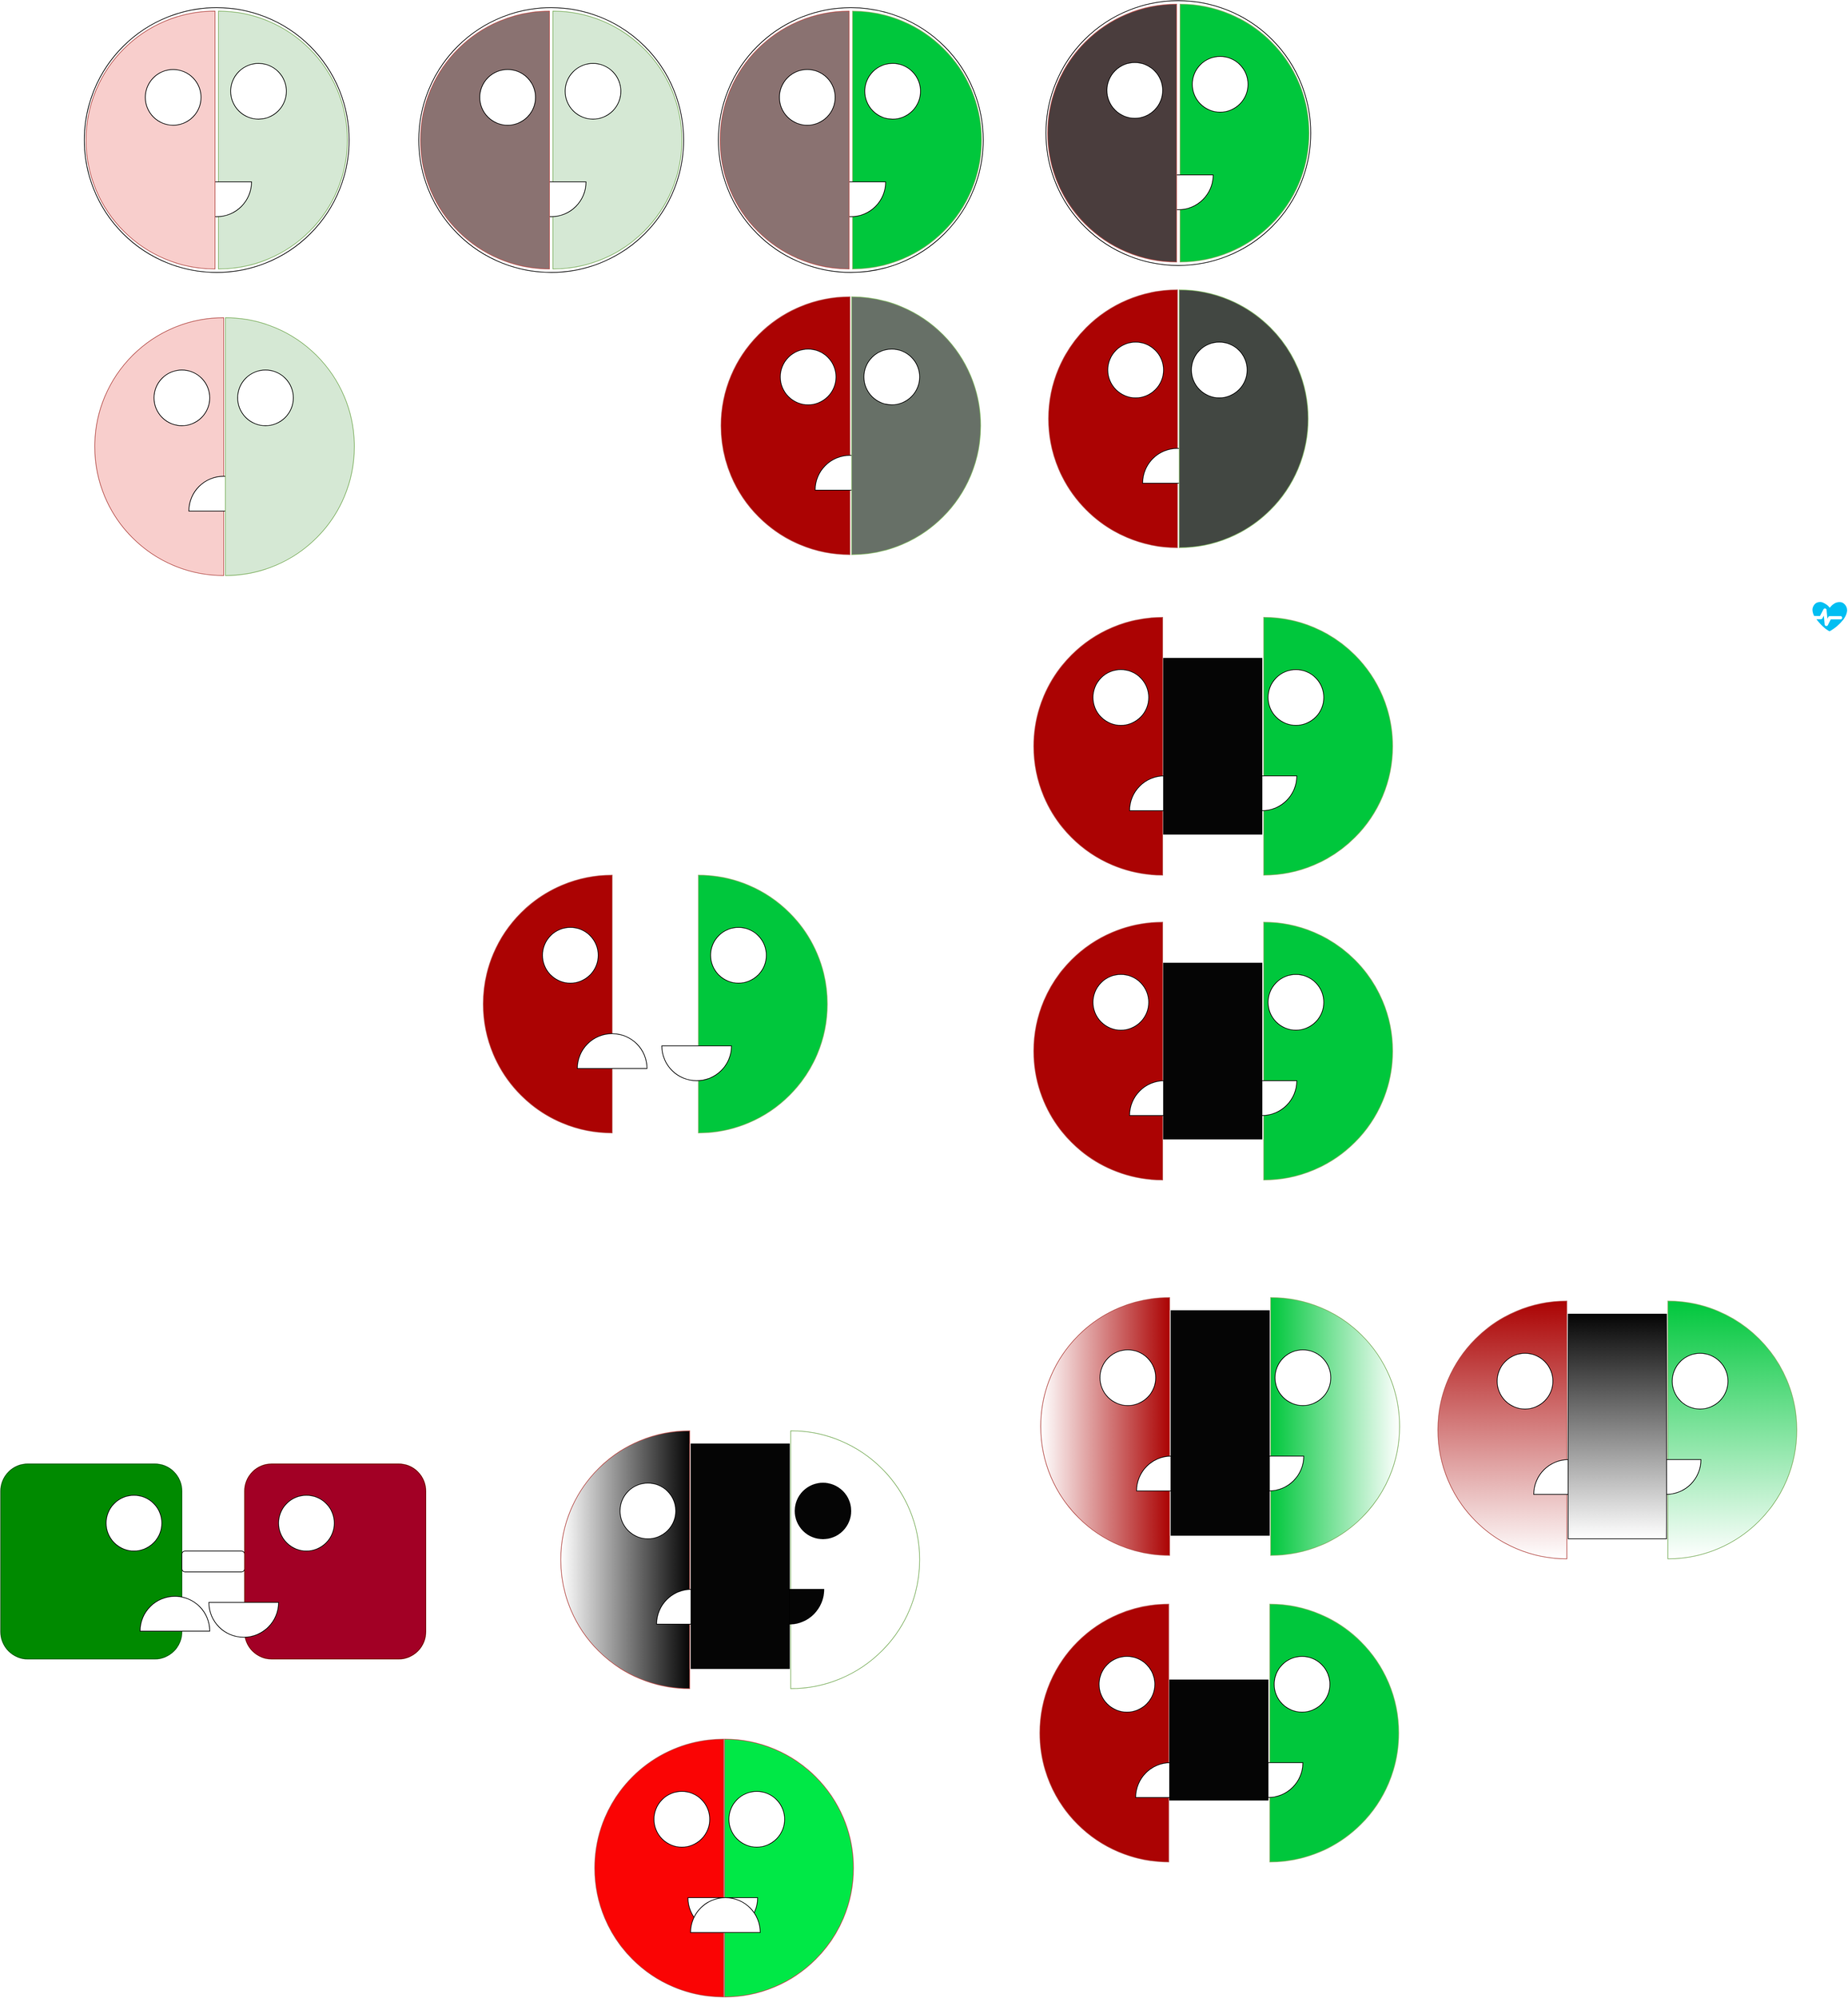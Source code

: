 <mxfile version="13.4.2" type="google"><diagram id="TpON2dBgbzvk9qf1uZwC" name="Page-1"><mxGraphModel dx="4063" dy="2269" grid="1" gridSize="10" guides="1" tooltips="1" connect="1" arrows="1" fold="1" page="1" pageScale="1" pageWidth="827" pageHeight="1169" math="0" shadow="0"><root><mxCell id="0"/><mxCell id="1" parent="0"/><mxCell id="b-UFkg6LdCbj20dCCzB2-52" value="" style="shape=image;html=1;verticalAlign=top;verticalLabelPosition=bottom;labelBackgroundColor=#ffffff;imageAspect=0;aspect=fixed;image=https://cdn0.iconfinder.com/data/icons/glyphpack/29/broken-heart-128.png;fillColor=#424742;" parent="1" vertex="1"><mxGeometry x="2180" y="862.5" width="220" height="220" as="geometry"/></mxCell><mxCell id="b-UFkg6LdCbj20dCCzB2-10" value="" style="ellipse;whiteSpace=wrap;html=1;aspect=fixed;" parent="1" vertex="1"><mxGeometry x="200" y="230" width="380" height="380" as="geometry"/></mxCell><mxCell id="b-UFkg6LdCbj20dCCzB2-11" value="" style="verticalLabelPosition=bottom;verticalAlign=top;html=1;shape=mxgraph.basic.half_circle;rotation=90;flipV=1;fillColor=#d5e8d4;strokeColor=#82b366;" parent="1" vertex="1"><mxGeometry x="300" y="327.5" width="370" height="185" as="geometry"/></mxCell><mxCell id="b-UFkg6LdCbj20dCCzB2-12" value="" style="ellipse;whiteSpace=wrap;html=1;aspect=fixed;" parent="1" vertex="1"><mxGeometry x="410" y="310" width="80" height="80" as="geometry"/></mxCell><mxCell id="b-UFkg6LdCbj20dCCzB2-5" value="" style="verticalLabelPosition=bottom;verticalAlign=top;html=1;shape=mxgraph.basic.half_circle;rotation=90;fillColor=#f8cecc;strokeColor=#b85450;" parent="1" vertex="1"><mxGeometry x="122.5" y="767.5" width="370" height="185" as="geometry"/></mxCell><mxCell id="b-UFkg6LdCbj20dCCzB2-7" value="" style="ellipse;whiteSpace=wrap;html=1;aspect=fixed;" parent="1" vertex="1"><mxGeometry x="300" y="750" width="80" height="80" as="geometry"/></mxCell><mxCell id="b-UFkg6LdCbj20dCCzB2-16" value="" style="verticalLabelPosition=bottom;verticalAlign=top;html=1;shape=mxgraph.basic.half_circle" parent="1" vertex="1"><mxGeometry x="340" y="480" width="100" height="50" as="geometry"/></mxCell><mxCell id="b-UFkg6LdCbj20dCCzB2-4" value="" style="verticalLabelPosition=bottom;verticalAlign=top;html=1;shape=mxgraph.basic.half_circle;rotation=-180;" parent="1" vertex="1"><mxGeometry x="350" y="902.5" width="100" height="50" as="geometry"/></mxCell><mxCell id="b-UFkg6LdCbj20dCCzB2-14" value="" style="verticalLabelPosition=bottom;verticalAlign=top;html=1;shape=mxgraph.basic.half_circle;rotation=90;fillColor=#f8cecc;strokeColor=#b85450;" parent="1" vertex="1"><mxGeometry x="110" y="327.5" width="370" height="185" as="geometry"/></mxCell><mxCell id="b-UFkg6LdCbj20dCCzB2-15" value="" style="ellipse;whiteSpace=wrap;html=1;aspect=fixed;" parent="1" vertex="1"><mxGeometry x="287.5" y="318.75" width="80" height="80" as="geometry"/></mxCell><mxCell id="b-UFkg6LdCbj20dCCzB2-6" value="" style="verticalLabelPosition=bottom;verticalAlign=top;html=1;shape=mxgraph.basic.half_circle;rotation=90;flipV=1;fillColor=#d5e8d4;strokeColor=#82b366;" parent="1" vertex="1"><mxGeometry x="310" y="767.5" width="370" height="185" as="geometry"/></mxCell><mxCell id="b-UFkg6LdCbj20dCCzB2-8" value="" style="ellipse;whiteSpace=wrap;html=1;aspect=fixed;" parent="1" vertex="1"><mxGeometry x="420" y="750" width="80" height="80" as="geometry"/></mxCell><mxCell id="b-UFkg6LdCbj20dCCzB2-17" value="" style="ellipse;whiteSpace=wrap;html=1;aspect=fixed;" parent="1" vertex="1"><mxGeometry x="680" y="230" width="380" height="380" as="geometry"/></mxCell><mxCell id="b-UFkg6LdCbj20dCCzB2-18" value="" style="verticalLabelPosition=bottom;verticalAlign=top;html=1;shape=mxgraph.basic.half_circle;rotation=90;flipV=1;fillColor=#d5e8d4;strokeColor=#82b366;" parent="1" vertex="1"><mxGeometry x="780" y="327.5" width="370" height="185" as="geometry"/></mxCell><mxCell id="b-UFkg6LdCbj20dCCzB2-19" value="" style="ellipse;whiteSpace=wrap;html=1;aspect=fixed;" parent="1" vertex="1"><mxGeometry x="890" y="310" width="80" height="80" as="geometry"/></mxCell><mxCell id="b-UFkg6LdCbj20dCCzB2-20" value="" style="verticalLabelPosition=bottom;verticalAlign=top;html=1;shape=mxgraph.basic.half_circle;rotation=90;strokeColor=#b85450;fillColor=#AB0303;" parent="1" vertex="1"><mxGeometry x="1021.25" y="737.5" width="370" height="185" as="geometry"/></mxCell><mxCell id="b-UFkg6LdCbj20dCCzB2-21" value="" style="ellipse;whiteSpace=wrap;html=1;aspect=fixed;" parent="1" vertex="1"><mxGeometry x="1198.75" y="720" width="80" height="80" as="geometry"/></mxCell><mxCell id="b-UFkg6LdCbj20dCCzB2-22" value="" style="verticalLabelPosition=bottom;verticalAlign=top;html=1;shape=mxgraph.basic.half_circle" parent="1" vertex="1"><mxGeometry x="820" y="480" width="100" height="50" as="geometry"/></mxCell><mxCell id="b-UFkg6LdCbj20dCCzB2-23" value="" style="verticalLabelPosition=bottom;verticalAlign=top;html=1;shape=mxgraph.basic.half_circle;rotation=-180;" parent="1" vertex="1"><mxGeometry x="1248.75" y="872.5" width="100" height="50" as="geometry"/></mxCell><mxCell id="b-UFkg6LdCbj20dCCzB2-24" value="" style="verticalLabelPosition=bottom;verticalAlign=top;html=1;shape=mxgraph.basic.half_circle;rotation=90;strokeColor=#b85450;fillColor=#8A7271;" parent="1" vertex="1"><mxGeometry x="590" y="327.5" width="370" height="185" as="geometry"/></mxCell><mxCell id="b-UFkg6LdCbj20dCCzB2-25" value="" style="ellipse;whiteSpace=wrap;html=1;aspect=fixed;" parent="1" vertex="1"><mxGeometry x="767.5" y="318.75" width="80" height="80" as="geometry"/></mxCell><mxCell id="b-UFkg6LdCbj20dCCzB2-26" value="" style="verticalLabelPosition=bottom;verticalAlign=top;html=1;shape=mxgraph.basic.half_circle;rotation=90;flipV=1;strokeColor=#82b366;fillColor=#677067;" parent="1" vertex="1"><mxGeometry x="1208.75" y="737.5" width="370" height="185" as="geometry"/></mxCell><mxCell id="b-UFkg6LdCbj20dCCzB2-27" value="" style="ellipse;whiteSpace=wrap;html=1;aspect=fixed;" parent="1" vertex="1"><mxGeometry x="1318.75" y="720" width="80" height="80" as="geometry"/></mxCell><mxCell id="b-UFkg6LdCbj20dCCzB2-28" value="" style="ellipse;whiteSpace=wrap;html=1;aspect=fixed;" parent="1" vertex="1"><mxGeometry x="1110" y="230" width="380" height="380" as="geometry"/></mxCell><mxCell id="b-UFkg6LdCbj20dCCzB2-29" value="" style="verticalLabelPosition=bottom;verticalAlign=top;html=1;shape=mxgraph.basic.half_circle;rotation=90;flipV=1;strokeColor=#82b366;fillColor=#00C73C;" parent="1" vertex="1"><mxGeometry x="1210" y="327.5" width="370" height="185" as="geometry"/></mxCell><mxCell id="b-UFkg6LdCbj20dCCzB2-30" value="" style="ellipse;whiteSpace=wrap;html=1;aspect=fixed;" parent="1" vertex="1"><mxGeometry x="1320" y="310" width="80" height="80" as="geometry"/></mxCell><mxCell id="b-UFkg6LdCbj20dCCzB2-31" value="" style="verticalLabelPosition=bottom;verticalAlign=top;html=1;shape=mxgraph.basic.half_circle" parent="1" vertex="1"><mxGeometry x="1250" y="480" width="100" height="50" as="geometry"/></mxCell><mxCell id="b-UFkg6LdCbj20dCCzB2-32" value="" style="verticalLabelPosition=bottom;verticalAlign=top;html=1;shape=mxgraph.basic.half_circle;rotation=90;strokeColor=#b85450;fillColor=#8A7271;" parent="1" vertex="1"><mxGeometry x="1020" y="327.5" width="370" height="185" as="geometry"/></mxCell><mxCell id="b-UFkg6LdCbj20dCCzB2-33" value="" style="ellipse;whiteSpace=wrap;html=1;aspect=fixed;" parent="1" vertex="1"><mxGeometry x="1197.5" y="318.75" width="80" height="80" as="geometry"/></mxCell><mxCell id="b-UFkg6LdCbj20dCCzB2-34" value="" style="verticalLabelPosition=bottom;verticalAlign=top;html=1;shape=mxgraph.basic.half_circle;rotation=90;strokeColor=#b85450;fillColor=#AB0303;" parent="1" vertex="1"><mxGeometry x="1491.25" y="727.5" width="370" height="185" as="geometry"/></mxCell><mxCell id="b-UFkg6LdCbj20dCCzB2-35" value="" style="ellipse;whiteSpace=wrap;html=1;aspect=fixed;" parent="1" vertex="1"><mxGeometry x="1668.75" y="710" width="80" height="80" as="geometry"/></mxCell><mxCell id="b-UFkg6LdCbj20dCCzB2-36" value="" style="verticalLabelPosition=bottom;verticalAlign=top;html=1;shape=mxgraph.basic.half_circle;rotation=-180;" parent="1" vertex="1"><mxGeometry x="1718.75" y="862.5" width="100" height="50" as="geometry"/></mxCell><mxCell id="b-UFkg6LdCbj20dCCzB2-37" value="" style="verticalLabelPosition=bottom;verticalAlign=top;html=1;shape=mxgraph.basic.half_circle;rotation=90;flipV=1;strokeColor=#82b366;fillColor=#424742;" parent="1" vertex="1"><mxGeometry x="1678.75" y="727.5" width="370" height="185" as="geometry"/></mxCell><mxCell id="b-UFkg6LdCbj20dCCzB2-38" value="" style="ellipse;whiteSpace=wrap;html=1;aspect=fixed;" parent="1" vertex="1"><mxGeometry x="1788.75" y="710" width="80" height="80" as="geometry"/></mxCell><mxCell id="b-UFkg6LdCbj20dCCzB2-39" value="" style="ellipse;whiteSpace=wrap;html=1;aspect=fixed;" parent="1" vertex="1"><mxGeometry x="1580" y="220" width="380" height="380" as="geometry"/></mxCell><mxCell id="b-UFkg6LdCbj20dCCzB2-40" value="" style="verticalLabelPosition=bottom;verticalAlign=top;html=1;shape=mxgraph.basic.half_circle;rotation=90;flipV=1;strokeColor=#82b366;fillColor=#00C73C;" parent="1" vertex="1"><mxGeometry x="1680" y="317.5" width="370" height="185" as="geometry"/></mxCell><mxCell id="b-UFkg6LdCbj20dCCzB2-41" value="" style="ellipse;whiteSpace=wrap;html=1;aspect=fixed;" parent="1" vertex="1"><mxGeometry x="1790" y="300" width="80" height="80" as="geometry"/></mxCell><mxCell id="b-UFkg6LdCbj20dCCzB2-42" value="" style="verticalLabelPosition=bottom;verticalAlign=top;html=1;shape=mxgraph.basic.half_circle" parent="1" vertex="1"><mxGeometry x="1720" y="470" width="100" height="50" as="geometry"/></mxCell><mxCell id="b-UFkg6LdCbj20dCCzB2-43" value="" style="verticalLabelPosition=bottom;verticalAlign=top;html=1;shape=mxgraph.basic.half_circle;rotation=90;strokeColor=#b85450;fillColor=#4A3D3D;" parent="1" vertex="1"><mxGeometry x="1490" y="317.5" width="370" height="185" as="geometry"/></mxCell><mxCell id="b-UFkg6LdCbj20dCCzB2-44" value="" style="ellipse;whiteSpace=wrap;html=1;aspect=fixed;" parent="1" vertex="1"><mxGeometry x="1667.5" y="308.75" width="80" height="80" as="geometry"/></mxCell><mxCell id="b-UFkg6LdCbj20dCCzB2-45" value="" style="verticalLabelPosition=bottom;verticalAlign=top;html=1;shape=mxgraph.basic.half_circle;rotation=90;strokeColor=#b85450;fillColor=#AB0303;" parent="1" vertex="1"><mxGeometry x="1470" y="1197.5" width="370" height="185" as="geometry"/></mxCell><mxCell id="b-UFkg6LdCbj20dCCzB2-46" value="" style="ellipse;whiteSpace=wrap;html=1;aspect=fixed;" parent="1" vertex="1"><mxGeometry x="1647.5" y="1180" width="80" height="80" as="geometry"/></mxCell><mxCell id="b-UFkg6LdCbj20dCCzB2-51" value="" style="shape=image;html=1;verticalAlign=top;verticalLabelPosition=bottom;labelBackgroundColor=#ffffff;imageAspect=0;aspect=fixed;image=https://cdn0.iconfinder.com/data/icons/glyphpack/29/broken-heart-128.png;fillColor=#424742;" parent="1" vertex="1"><mxGeometry x="2320" y="1110" width="294" height="294" as="geometry"/></mxCell><mxCell id="b-UFkg6LdCbj20dCCzB2-55" value="" style="verticalLabelPosition=bottom;verticalAlign=top;html=1;shape=mxgraph.basic.half_circle;rotation=90;flipV=1;strokeColor=#82b366;fillColor=#00C73C;" parent="1" vertex="1"><mxGeometry x="1800" y="1197.5" width="370" height="185" as="geometry"/></mxCell><mxCell id="b-UFkg6LdCbj20dCCzB2-56" value="" style="ellipse;whiteSpace=wrap;html=1;aspect=fixed;" parent="1" vertex="1"><mxGeometry x="1898.75" y="1180" width="80" height="80" as="geometry"/></mxCell><mxCell id="b-UFkg6LdCbj20dCCzB2-57" value="" style="verticalLabelPosition=bottom;verticalAlign=top;html=1;shape=mxgraph.basic.half_circle" parent="1" vertex="1"><mxGeometry x="1840" y="1332.5" width="100" height="50" as="geometry"/></mxCell><mxCell id="b-UFkg6LdCbj20dCCzB2-58" value="" style="verticalLabelPosition=bottom;verticalAlign=top;html=1;shape=mxgraph.basic.half_circle;rotation=90;strokeColor=#b85450;fillColor=#AB0303;" parent="1" vertex="1"><mxGeometry x="680" y="1567.5" width="370" height="185" as="geometry"/></mxCell><mxCell id="b-UFkg6LdCbj20dCCzB2-59" value="" style="ellipse;whiteSpace=wrap;html=1;aspect=fixed;" parent="1" vertex="1"><mxGeometry x="857.5" y="1550" width="80" height="80" as="geometry"/></mxCell><mxCell id="b-UFkg6LdCbj20dCCzB2-60" value="" style="verticalLabelPosition=bottom;verticalAlign=top;html=1;shape=mxgraph.basic.half_circle;rotation=-180;" parent="1" vertex="1"><mxGeometry x="907.5" y="1702.5" width="100" height="50" as="geometry"/></mxCell><mxCell id="b-UFkg6LdCbj20dCCzB2-61" value="" style="verticalLabelPosition=bottom;verticalAlign=top;html=1;shape=mxgraph.basic.half_circle;rotation=90;flipV=1;strokeColor=#82b366;fillColor=#00C73C;" parent="1" vertex="1"><mxGeometry x="988.75" y="1567.5" width="370" height="185" as="geometry"/></mxCell><mxCell id="b-UFkg6LdCbj20dCCzB2-62" value="" style="ellipse;whiteSpace=wrap;html=1;aspect=fixed;" parent="1" vertex="1"><mxGeometry x="1098.75" y="1550" width="80" height="80" as="geometry"/></mxCell><mxCell id="b-UFkg6LdCbj20dCCzB2-63" value="" style="verticalLabelPosition=bottom;verticalAlign=top;html=1;shape=mxgraph.basic.half_circle" parent="1" vertex="1"><mxGeometry x="1028.75" y="1720" width="100" height="50" as="geometry"/></mxCell><mxCell id="b-UFkg6LdCbj20dCCzB2-64" value="" style="verticalLabelPosition=bottom;html=1;verticalAlign=top;align=center;strokeColor=none;fillColor=#00BEF2;shape=mxgraph.azure.health_monitoring;" parent="1" vertex="1"><mxGeometry x="2680" y="1082.5" width="50" height="42.5" as="geometry"/></mxCell><mxCell id="b-UFkg6LdCbj20dCCzB2-47" value="" style="verticalLabelPosition=bottom;verticalAlign=top;html=1;shape=mxgraph.basic.half_circle;rotation=-180;" parent="1" vertex="1"><mxGeometry x="1700" y="1332.5" width="100" height="50" as="geometry"/></mxCell><mxCell id="b-UFkg6LdCbj20dCCzB2-65" value="" style="rounded=0;whiteSpace=wrap;html=1;fillColor=#050505;" parent="1" vertex="1"><mxGeometry x="1748.75" y="1163.75" width="141.25" height="252.5" as="geometry"/></mxCell><mxCell id="b-UFkg6LdCbj20dCCzB2-66" value="" style="verticalLabelPosition=bottom;verticalAlign=top;html=1;shape=mxgraph.basic.half_circle;rotation=90;strokeColor=#b85450;fillColor=#AB0303;" parent="1" vertex="1"><mxGeometry x="1470" y="1635" width="370" height="185" as="geometry"/></mxCell><mxCell id="b-UFkg6LdCbj20dCCzB2-67" value="" style="ellipse;whiteSpace=wrap;html=1;aspect=fixed;" parent="1" vertex="1"><mxGeometry x="1647.5" y="1617.5" width="80" height="80" as="geometry"/></mxCell><mxCell id="b-UFkg6LdCbj20dCCzB2-68" value="" style="verticalLabelPosition=bottom;verticalAlign=top;html=1;shape=mxgraph.basic.half_circle;rotation=90;flipV=1;strokeColor=#82b366;fillColor=#00C73C;" parent="1" vertex="1"><mxGeometry x="1800" y="1635" width="370" height="185" as="geometry"/></mxCell><mxCell id="b-UFkg6LdCbj20dCCzB2-69" value="" style="ellipse;whiteSpace=wrap;html=1;aspect=fixed;" parent="1" vertex="1"><mxGeometry x="1898.75" y="1617.5" width="80" height="80" as="geometry"/></mxCell><mxCell id="b-UFkg6LdCbj20dCCzB2-70" value="" style="verticalLabelPosition=bottom;verticalAlign=top;html=1;shape=mxgraph.basic.half_circle" parent="1" vertex="1"><mxGeometry x="1840" y="1770" width="100" height="50" as="geometry"/></mxCell><mxCell id="b-UFkg6LdCbj20dCCzB2-71" value="" style="verticalLabelPosition=bottom;verticalAlign=top;html=1;shape=mxgraph.basic.half_circle;rotation=-180;" parent="1" vertex="1"><mxGeometry x="1700" y="1770" width="100" height="50" as="geometry"/></mxCell><mxCell id="b-UFkg6LdCbj20dCCzB2-72" value="" style="rounded=0;whiteSpace=wrap;html=1;fillColor=#050505;" parent="1" vertex="1"><mxGeometry x="1748.75" y="1601.25" width="141.25" height="252.5" as="geometry"/></mxCell><mxCell id="b-UFkg6LdCbj20dCCzB2-73" value="" style="shape=image;html=1;verticalAlign=top;verticalLabelPosition=bottom;labelBackgroundColor=#ffffff;imageAspect=0;aspect=fixed;image=https://cdn2.iconfinder.com/data/icons/viiva-business/32/hierarchy_sideways-128.png;fillColor=#050505;rotation=-180;" parent="1" vertex="1"><mxGeometry x="1759.38" y="1666.25" width="122.5" height="122.5" as="geometry"/></mxCell><mxCell id="b-UFkg6LdCbj20dCCzB2-74" value="" style="verticalLabelPosition=bottom;verticalAlign=top;html=1;shape=mxgraph.basic.half_circle;rotation=90;strokeColor=#b85450;fillColor=#AB0303;gradientColor=#ffffff;" parent="1" vertex="1"><mxGeometry x="1480" y="2173.75" width="370" height="185" as="geometry"/></mxCell><mxCell id="b-UFkg6LdCbj20dCCzB2-75" value="" style="ellipse;whiteSpace=wrap;html=1;aspect=fixed;" parent="1" vertex="1"><mxGeometry x="1657.5" y="2156.25" width="80" height="80" as="geometry"/></mxCell><mxCell id="b-UFkg6LdCbj20dCCzB2-76" value="" style="verticalLabelPosition=bottom;verticalAlign=top;html=1;shape=mxgraph.basic.half_circle;rotation=90;flipV=1;strokeColor=#82b366;fillColor=#00C73C;gradientColor=#ffffff;" parent="1" vertex="1"><mxGeometry x="1810" y="2173.75" width="370" height="185" as="geometry"/></mxCell><mxCell id="b-UFkg6LdCbj20dCCzB2-77" value="" style="ellipse;whiteSpace=wrap;html=1;aspect=fixed;" parent="1" vertex="1"><mxGeometry x="1908.75" y="2156.25" width="80" height="80" as="geometry"/></mxCell><mxCell id="b-UFkg6LdCbj20dCCzB2-78" value="" style="verticalLabelPosition=bottom;verticalAlign=top;html=1;shape=mxgraph.basic.half_circle" parent="1" vertex="1"><mxGeometry x="1850" y="2308.75" width="100" height="50" as="geometry"/></mxCell><mxCell id="b-UFkg6LdCbj20dCCzB2-79" value="" style="verticalLabelPosition=bottom;verticalAlign=top;html=1;shape=mxgraph.basic.half_circle;rotation=-180;" parent="1" vertex="1"><mxGeometry x="1710" y="2308.75" width="100" height="50" as="geometry"/></mxCell><mxCell id="b-UFkg6LdCbj20dCCzB2-80" value="" style="rounded=0;whiteSpace=wrap;html=1;fillColor=#050505;" parent="1" vertex="1"><mxGeometry x="1759.38" y="2100" width="141.25" height="322.5" as="geometry"/></mxCell><mxCell id="b-UFkg6LdCbj20dCCzB2-81" value="" style="shape=image;html=1;verticalAlign=top;verticalLabelPosition=bottom;labelBackgroundColor=#ffffff;imageAspect=0;aspect=fixed;image=https://cdn2.iconfinder.com/data/icons/viiva-business/32/hierarchy_sideways-128.png;fillColor=#050505;rotation=-180;" parent="1" vertex="1"><mxGeometry x="1777.5" y="2205" width="122.5" height="122.5" as="geometry"/></mxCell><mxCell id="b-UFkg6LdCbj20dCCzB2-82" value="" style="verticalLabelPosition=bottom;verticalAlign=top;html=1;shape=mxgraph.basic.half_circle;rotation=90;strokeColor=#b85450;fillColor=#AB0303;" parent="1" vertex="1"><mxGeometry x="1478.75" y="2613.75" width="370" height="185" as="geometry"/></mxCell><mxCell id="b-UFkg6LdCbj20dCCzB2-83" value="" style="ellipse;whiteSpace=wrap;html=1;aspect=fixed;" parent="1" vertex="1"><mxGeometry x="1656.25" y="2596.25" width="80" height="80" as="geometry"/></mxCell><mxCell id="b-UFkg6LdCbj20dCCzB2-84" value="" style="verticalLabelPosition=bottom;verticalAlign=top;html=1;shape=mxgraph.basic.half_circle;rotation=90;flipV=1;strokeColor=#82b366;fillColor=#00C73C;" parent="1" vertex="1"><mxGeometry x="1808.75" y="2613.75" width="370" height="185" as="geometry"/></mxCell><mxCell id="b-UFkg6LdCbj20dCCzB2-85" value="" style="ellipse;whiteSpace=wrap;html=1;aspect=fixed;" parent="1" vertex="1"><mxGeometry x="1907.5" y="2596.25" width="80" height="80" as="geometry"/></mxCell><mxCell id="b-UFkg6LdCbj20dCCzB2-86" value="" style="verticalLabelPosition=bottom;verticalAlign=top;html=1;shape=mxgraph.basic.half_circle" parent="1" vertex="1"><mxGeometry x="1848.75" y="2748.75" width="100" height="50" as="geometry"/></mxCell><mxCell id="b-UFkg6LdCbj20dCCzB2-87" value="" style="verticalLabelPosition=bottom;verticalAlign=top;html=1;shape=mxgraph.basic.half_circle;rotation=-180;" parent="1" vertex="1"><mxGeometry x="1708.75" y="2748.75" width="100" height="50" as="geometry"/></mxCell><mxCell id="b-UFkg6LdCbj20dCCzB2-88" value="" style="rounded=0;whiteSpace=wrap;html=1;fillColor=#050505;" parent="1" vertex="1"><mxGeometry x="1757.5" y="2630" width="141.25" height="172.5" as="geometry"/></mxCell><mxCell id="b-UFkg6LdCbj20dCCzB2-89" value="" style="shape=image;html=1;verticalAlign=top;verticalLabelPosition=bottom;labelBackgroundColor=#ffffff;imageAspect=0;aspect=fixed;image=https://cdn2.iconfinder.com/data/icons/viiva-business/32/hierarchy_sideways-128.png;fillColor=#050505;rotation=-180;" parent="1" vertex="1"><mxGeometry x="1776.25" y="2645" width="122.5" height="122.5" as="geometry"/></mxCell><mxCell id="b-UFkg6LdCbj20dCCzB2-91" value="" style="verticalLabelPosition=bottom;verticalAlign=top;html=1;shape=mxgraph.basic.half_circle;rotation=90;strokeColor=#b85450;fillColor=#AB0303;gradientColor=#ffffff;gradientDirection=east;" parent="1" vertex="1"><mxGeometry x="2050" y="2178.75" width="370" height="185" as="geometry"/></mxCell><mxCell id="b-UFkg6LdCbj20dCCzB2-92" value="" style="ellipse;whiteSpace=wrap;html=1;aspect=fixed;" parent="1" vertex="1"><mxGeometry x="2227.5" y="2161.25" width="80" height="80" as="geometry"/></mxCell><mxCell id="b-UFkg6LdCbj20dCCzB2-93" value="" style="verticalLabelPosition=bottom;verticalAlign=top;html=1;shape=mxgraph.basic.half_circle;rotation=90;flipV=1;strokeColor=#82b366;fillColor=#00C73C;gradientColor=#ffffff;gradientDirection=east;" parent="1" vertex="1"><mxGeometry x="2380" y="2178.75" width="370" height="185" as="geometry"/></mxCell><mxCell id="b-UFkg6LdCbj20dCCzB2-94" value="" style="ellipse;whiteSpace=wrap;html=1;aspect=fixed;" parent="1" vertex="1"><mxGeometry x="2478.75" y="2161.25" width="80" height="80" as="geometry"/></mxCell><mxCell id="b-UFkg6LdCbj20dCCzB2-95" value="" style="verticalLabelPosition=bottom;verticalAlign=top;html=1;shape=mxgraph.basic.half_circle" parent="1" vertex="1"><mxGeometry x="2420" y="2313.75" width="100" height="50" as="geometry"/></mxCell><mxCell id="b-UFkg6LdCbj20dCCzB2-96" value="" style="verticalLabelPosition=bottom;verticalAlign=top;html=1;shape=mxgraph.basic.half_circle;rotation=-180;" parent="1" vertex="1"><mxGeometry x="2280" y="2313.75" width="100" height="50" as="geometry"/></mxCell><mxCell id="b-UFkg6LdCbj20dCCzB2-97" value="" style="rounded=0;whiteSpace=wrap;html=1;fillColor=#050505;gradientColor=#ffffff;gradientDirection=south;" parent="1" vertex="1"><mxGeometry x="2329.38" y="2105" width="141.25" height="322.5" as="geometry"/></mxCell><mxCell id="b-UFkg6LdCbj20dCCzB2-98" value="" style="shape=image;html=1;verticalAlign=top;verticalLabelPosition=bottom;labelBackgroundColor=#ffffff;imageAspect=0;aspect=fixed;image=https://cdn2.iconfinder.com/data/icons/viiva-business/32/hierarchy_sideways-128.png;fillColor=#050505;rotation=-180;" parent="1" vertex="1"><mxGeometry x="2347.5" y="2210" width="122.5" height="122.5" as="geometry"/></mxCell><mxCell id="b-UFkg6LdCbj20dCCzB2-99" value="" style="verticalLabelPosition=bottom;verticalAlign=top;html=1;shape=mxgraph.basic.half_circle;rotation=90;strokeColor=#b85450;gradientColor=#ffffff;fillColor=#050505;" parent="1" vertex="1"><mxGeometry x="791.25" y="2365" width="370" height="185" as="geometry"/></mxCell><mxCell id="b-UFkg6LdCbj20dCCzB2-100" value="" style="ellipse;whiteSpace=wrap;html=1;aspect=fixed;" parent="1" vertex="1"><mxGeometry x="968.75" y="2347.5" width="80" height="80" as="geometry"/></mxCell><mxCell id="b-UFkg6LdCbj20dCCzB2-101" value="" style="verticalLabelPosition=bottom;verticalAlign=top;html=1;shape=mxgraph.basic.half_circle;rotation=90;flipV=1;strokeColor=#82b366;fillColor=#FFFFFF;" parent="1" vertex="1"><mxGeometry x="1121.25" y="2365" width="370" height="185" as="geometry"/></mxCell><mxCell id="b-UFkg6LdCbj20dCCzB2-102" value="" style="ellipse;whiteSpace=wrap;html=1;aspect=fixed;fillColor=#050505;" parent="1" vertex="1"><mxGeometry x="1220" y="2347.5" width="80" height="80" as="geometry"/></mxCell><mxCell id="b-UFkg6LdCbj20dCCzB2-103" value="" style="verticalLabelPosition=bottom;verticalAlign=top;html=1;shape=mxgraph.basic.half_circle;fillColor=#050505;" parent="1" vertex="1"><mxGeometry x="1161.25" y="2500" width="100" height="50" as="geometry"/></mxCell><mxCell id="b-UFkg6LdCbj20dCCzB2-104" value="" style="verticalLabelPosition=bottom;verticalAlign=top;html=1;shape=mxgraph.basic.half_circle;rotation=-180;" parent="1" vertex="1"><mxGeometry x="1021.25" y="2500" width="100" height="50" as="geometry"/></mxCell><mxCell id="b-UFkg6LdCbj20dCCzB2-105" value="" style="rounded=0;whiteSpace=wrap;html=1;fillColor=#050505;" parent="1" vertex="1"><mxGeometry x="1070.63" y="2291.25" width="141.25" height="322.5" as="geometry"/></mxCell><mxCell id="b-UFkg6LdCbj20dCCzB2-106" value="" style="shape=image;html=1;verticalAlign=top;verticalLabelPosition=bottom;labelBackgroundColor=#ffffff;imageAspect=0;aspect=fixed;image=https://cdn2.iconfinder.com/data/icons/viiva-business/32/hierarchy_sideways-128.png;fillColor=#050505;rotation=-180;" parent="1" vertex="1"><mxGeometry x="1088.75" y="2396.25" width="122.5" height="122.5" as="geometry"/></mxCell><mxCell id="b-UFkg6LdCbj20dCCzB2-107" value="" style="rounded=1;whiteSpace=wrap;html=1;fillColor=#008a00;strokeColor=#005700;fontColor=#ffffff;" parent="1" vertex="1"><mxGeometry x="80" y="2320" width="260" height="280" as="geometry"/></mxCell><mxCell id="b-UFkg6LdCbj20dCCzB2-108" value="" style="rounded=1;whiteSpace=wrap;html=1;fillColor=#FFFFFF;gradientColor=none;" parent="1" vertex="1"><mxGeometry x="340" y="2445" width="90" height="30" as="geometry"/></mxCell><mxCell id="b-UFkg6LdCbj20dCCzB2-110" value="" style="rounded=1;whiteSpace=wrap;html=1;fillColor=#a20025;strokeColor=#6F0000;fontColor=#ffffff;" parent="1" vertex="1"><mxGeometry x="430" y="2320" width="260" height="280" as="geometry"/></mxCell><mxCell id="b-UFkg6LdCbj20dCCzB2-111" value="" style="ellipse;whiteSpace=wrap;html=1;aspect=fixed;" parent="1" vertex="1"><mxGeometry x="231.25" y="2365" width="80" height="80" as="geometry"/></mxCell><mxCell id="b-UFkg6LdCbj20dCCzB2-112" value="" style="verticalLabelPosition=bottom;verticalAlign=top;html=1;shape=mxgraph.basic.half_circle;rotation=-180;" parent="1" vertex="1"><mxGeometry x="280" y="2510" width="100" height="50" as="geometry"/></mxCell><mxCell id="b-UFkg6LdCbj20dCCzB2-113" value="" style="ellipse;whiteSpace=wrap;html=1;aspect=fixed;" parent="1" vertex="1"><mxGeometry x="478.75" y="2365" width="80" height="80" as="geometry"/></mxCell><mxCell id="b-UFkg6LdCbj20dCCzB2-114" value="" style="verticalLabelPosition=bottom;verticalAlign=top;html=1;shape=mxgraph.basic.half_circle;" parent="1" vertex="1"><mxGeometry x="378.75" y="2518.75" width="100" height="50" as="geometry"/></mxCell><mxCell id="b-UFkg6LdCbj20dCCzB2-115" value="" style="verticalLabelPosition=bottom;verticalAlign=top;html=1;shape=mxgraph.basic.half_circle;rotation=90;strokeColor=#b85450;gradientDirection=north;fillColor=#FA0404;" parent="1" vertex="1"><mxGeometry x="840" y="2807.5" width="370" height="185" as="geometry"/></mxCell><mxCell id="b-UFkg6LdCbj20dCCzB2-116" value="" style="ellipse;whiteSpace=wrap;html=1;aspect=fixed;" parent="1" vertex="1"><mxGeometry x="1017.5" y="2790" width="80" height="80" as="geometry"/></mxCell><mxCell id="b-UFkg6LdCbj20dCCzB2-117" value="" style="verticalLabelPosition=bottom;verticalAlign=top;html=1;shape=mxgraph.basic.half_circle;rotation=90;flipV=1;strokeColor=#b85450;gradientDirection=north;fillColor=#00E846;" parent="1" vertex="1"><mxGeometry x="1026.25" y="2807.5" width="370" height="185" as="geometry"/></mxCell><mxCell id="b-UFkg6LdCbj20dCCzB2-118" value="" style="ellipse;whiteSpace=wrap;html=1;aspect=fixed;" parent="1" vertex="1"><mxGeometry x="1125" y="2790" width="80" height="80" as="geometry"/></mxCell><mxCell id="b-UFkg6LdCbj20dCCzB2-119" value="" style="verticalLabelPosition=bottom;verticalAlign=top;html=1;shape=mxgraph.basic.half_circle" parent="1" vertex="1"><mxGeometry x="1066.25" y="2942.5" width="100" height="50" as="geometry"/></mxCell><mxCell id="b-UFkg6LdCbj20dCCzB2-120" value="" style="verticalLabelPosition=bottom;verticalAlign=top;html=1;shape=mxgraph.basic.half_circle;rotation=-180;" parent="1" vertex="1"><mxGeometry x="1070" y="2942.5" width="100" height="50" as="geometry"/></mxCell></root></mxGraphModel></diagram></mxfile>